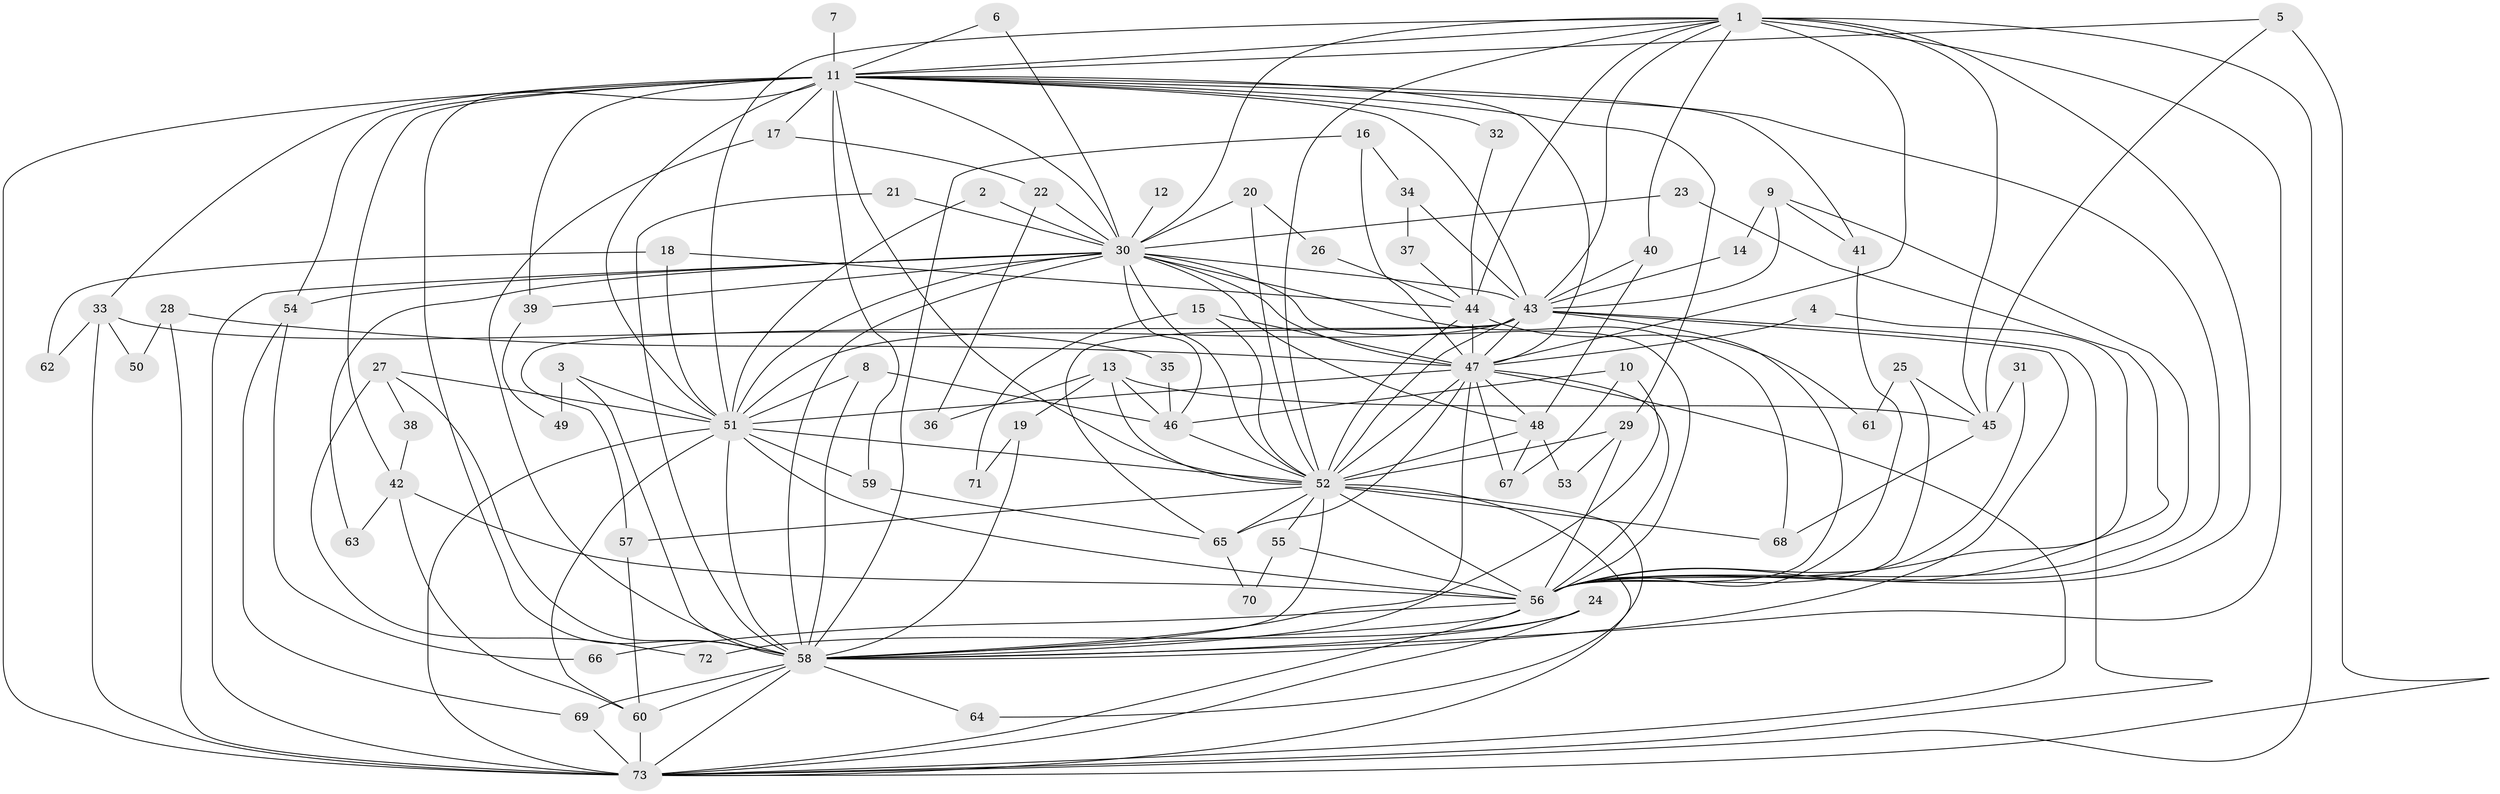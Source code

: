 // original degree distribution, {24: 0.02912621359223301, 17: 0.019417475728155338, 21: 0.019417475728155338, 14: 0.009708737864077669, 18: 0.009708737864077669, 25: 0.009708737864077669, 4: 0.038834951456310676, 2: 0.5145631067961165, 3: 0.2524271844660194, 6: 0.038834951456310676, 8: 0.009708737864077669, 5: 0.04854368932038835}
// Generated by graph-tools (version 1.1) at 2025/36/03/04/25 23:36:36]
// undirected, 73 vertices, 184 edges
graph export_dot {
  node [color=gray90,style=filled];
  1;
  2;
  3;
  4;
  5;
  6;
  7;
  8;
  9;
  10;
  11;
  12;
  13;
  14;
  15;
  16;
  17;
  18;
  19;
  20;
  21;
  22;
  23;
  24;
  25;
  26;
  27;
  28;
  29;
  30;
  31;
  32;
  33;
  34;
  35;
  36;
  37;
  38;
  39;
  40;
  41;
  42;
  43;
  44;
  45;
  46;
  47;
  48;
  49;
  50;
  51;
  52;
  53;
  54;
  55;
  56;
  57;
  58;
  59;
  60;
  61;
  62;
  63;
  64;
  65;
  66;
  67;
  68;
  69;
  70;
  71;
  72;
  73;
  1 -- 11 [weight=1.0];
  1 -- 30 [weight=2.0];
  1 -- 40 [weight=1.0];
  1 -- 43 [weight=1.0];
  1 -- 44 [weight=1.0];
  1 -- 45 [weight=1.0];
  1 -- 47 [weight=1.0];
  1 -- 51 [weight=1.0];
  1 -- 52 [weight=1.0];
  1 -- 56 [weight=2.0];
  1 -- 58 [weight=1.0];
  1 -- 73 [weight=1.0];
  2 -- 30 [weight=1.0];
  2 -- 51 [weight=1.0];
  3 -- 49 [weight=1.0];
  3 -- 51 [weight=1.0];
  3 -- 58 [weight=1.0];
  4 -- 47 [weight=1.0];
  4 -- 56 [weight=1.0];
  5 -- 11 [weight=1.0];
  5 -- 45 [weight=1.0];
  5 -- 73 [weight=1.0];
  6 -- 11 [weight=1.0];
  6 -- 30 [weight=1.0];
  7 -- 11 [weight=1.0];
  8 -- 46 [weight=1.0];
  8 -- 51 [weight=1.0];
  8 -- 58 [weight=1.0];
  9 -- 14 [weight=1.0];
  9 -- 41 [weight=1.0];
  9 -- 43 [weight=1.0];
  9 -- 56 [weight=1.0];
  10 -- 46 [weight=1.0];
  10 -- 58 [weight=1.0];
  10 -- 67 [weight=1.0];
  11 -- 17 [weight=1.0];
  11 -- 29 [weight=1.0];
  11 -- 30 [weight=1.0];
  11 -- 32 [weight=1.0];
  11 -- 33 [weight=1.0];
  11 -- 39 [weight=1.0];
  11 -- 41 [weight=1.0];
  11 -- 42 [weight=1.0];
  11 -- 43 [weight=1.0];
  11 -- 47 [weight=1.0];
  11 -- 51 [weight=1.0];
  11 -- 52 [weight=1.0];
  11 -- 54 [weight=2.0];
  11 -- 56 [weight=1.0];
  11 -- 58 [weight=2.0];
  11 -- 59 [weight=1.0];
  11 -- 73 [weight=1.0];
  12 -- 30 [weight=1.0];
  13 -- 19 [weight=1.0];
  13 -- 36 [weight=1.0];
  13 -- 45 [weight=1.0];
  13 -- 46 [weight=1.0];
  13 -- 52 [weight=1.0];
  14 -- 43 [weight=1.0];
  15 -- 47 [weight=1.0];
  15 -- 52 [weight=1.0];
  15 -- 71 [weight=1.0];
  16 -- 34 [weight=1.0];
  16 -- 47 [weight=1.0];
  16 -- 58 [weight=1.0];
  17 -- 22 [weight=1.0];
  17 -- 58 [weight=1.0];
  18 -- 44 [weight=1.0];
  18 -- 51 [weight=1.0];
  18 -- 62 [weight=1.0];
  19 -- 58 [weight=1.0];
  19 -- 71 [weight=1.0];
  20 -- 26 [weight=1.0];
  20 -- 30 [weight=1.0];
  20 -- 52 [weight=1.0];
  21 -- 30 [weight=1.0];
  21 -- 58 [weight=1.0];
  22 -- 30 [weight=1.0];
  22 -- 36 [weight=1.0];
  23 -- 30 [weight=1.0];
  23 -- 56 [weight=1.0];
  24 -- 58 [weight=1.0];
  24 -- 72 [weight=1.0];
  24 -- 73 [weight=1.0];
  25 -- 45 [weight=1.0];
  25 -- 56 [weight=1.0];
  25 -- 61 [weight=1.0];
  26 -- 44 [weight=1.0];
  27 -- 38 [weight=1.0];
  27 -- 51 [weight=1.0];
  27 -- 58 [weight=1.0];
  27 -- 72 [weight=1.0];
  28 -- 47 [weight=2.0];
  28 -- 50 [weight=1.0];
  28 -- 73 [weight=1.0];
  29 -- 52 [weight=1.0];
  29 -- 53 [weight=1.0];
  29 -- 56 [weight=1.0];
  30 -- 39 [weight=1.0];
  30 -- 43 [weight=1.0];
  30 -- 46 [weight=1.0];
  30 -- 47 [weight=1.0];
  30 -- 48 [weight=1.0];
  30 -- 51 [weight=1.0];
  30 -- 52 [weight=1.0];
  30 -- 54 [weight=1.0];
  30 -- 56 [weight=1.0];
  30 -- 58 [weight=1.0];
  30 -- 63 [weight=1.0];
  30 -- 68 [weight=1.0];
  30 -- 73 [weight=1.0];
  31 -- 45 [weight=1.0];
  31 -- 56 [weight=1.0];
  32 -- 44 [weight=1.0];
  33 -- 35 [weight=1.0];
  33 -- 50 [weight=1.0];
  33 -- 62 [weight=1.0];
  33 -- 73 [weight=2.0];
  34 -- 37 [weight=1.0];
  34 -- 43 [weight=1.0];
  35 -- 46 [weight=1.0];
  37 -- 44 [weight=1.0];
  38 -- 42 [weight=1.0];
  39 -- 49 [weight=1.0];
  40 -- 43 [weight=1.0];
  40 -- 48 [weight=1.0];
  41 -- 56 [weight=1.0];
  42 -- 56 [weight=1.0];
  42 -- 60 [weight=1.0];
  42 -- 63 [weight=1.0];
  43 -- 47 [weight=2.0];
  43 -- 51 [weight=1.0];
  43 -- 52 [weight=1.0];
  43 -- 56 [weight=1.0];
  43 -- 57 [weight=1.0];
  43 -- 58 [weight=1.0];
  43 -- 65 [weight=1.0];
  43 -- 73 [weight=1.0];
  44 -- 47 [weight=1.0];
  44 -- 52 [weight=1.0];
  44 -- 61 [weight=1.0];
  45 -- 68 [weight=1.0];
  46 -- 52 [weight=1.0];
  47 -- 48 [weight=1.0];
  47 -- 51 [weight=1.0];
  47 -- 52 [weight=3.0];
  47 -- 56 [weight=1.0];
  47 -- 58 [weight=1.0];
  47 -- 65 [weight=1.0];
  47 -- 67 [weight=1.0];
  47 -- 73 [weight=1.0];
  48 -- 52 [weight=1.0];
  48 -- 53 [weight=1.0];
  48 -- 67 [weight=1.0];
  51 -- 52 [weight=1.0];
  51 -- 56 [weight=1.0];
  51 -- 58 [weight=2.0];
  51 -- 59 [weight=1.0];
  51 -- 60 [weight=1.0];
  51 -- 73 [weight=2.0];
  52 -- 55 [weight=1.0];
  52 -- 56 [weight=1.0];
  52 -- 57 [weight=1.0];
  52 -- 58 [weight=2.0];
  52 -- 64 [weight=1.0];
  52 -- 65 [weight=1.0];
  52 -- 68 [weight=1.0];
  52 -- 73 [weight=1.0];
  54 -- 66 [weight=1.0];
  54 -- 69 [weight=1.0];
  55 -- 56 [weight=1.0];
  55 -- 70 [weight=1.0];
  56 -- 58 [weight=1.0];
  56 -- 66 [weight=2.0];
  56 -- 73 [weight=1.0];
  57 -- 60 [weight=1.0];
  58 -- 60 [weight=1.0];
  58 -- 64 [weight=1.0];
  58 -- 69 [weight=1.0];
  58 -- 73 [weight=1.0];
  59 -- 65 [weight=1.0];
  60 -- 73 [weight=1.0];
  65 -- 70 [weight=1.0];
  69 -- 73 [weight=1.0];
}

